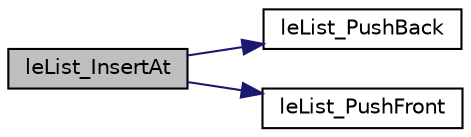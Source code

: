digraph "leList_InsertAt"
{
 // LATEX_PDF_SIZE
  edge [fontname="Helvetica",fontsize="10",labelfontname="Helvetica",labelfontsize="10"];
  node [fontname="Helvetica",fontsize="10",shape=record];
  rankdir="LR";
  Node1 [label="leList_InsertAt",height=0.2,width=0.4,color="black", fillcolor="grey75", style="filled", fontcolor="black",tooltip=" "];
  Node1 -> Node2 [color="midnightblue",fontsize="10",style="solid",fontname="Helvetica"];
  Node2 [label="leList_PushBack",height=0.2,width=0.4,color="black", fillcolor="white", style="filled",URL="$legato__list_8c.html#aba7724f8892fd1f6fd4ee92b39e7f9ce",tooltip=" "];
  Node1 -> Node3 [color="midnightblue",fontsize="10",style="solid",fontname="Helvetica"];
  Node3 [label="leList_PushFront",height=0.2,width=0.4,color="black", fillcolor="white", style="filled",URL="$legato__list_8c.html#ac0e3ae6a3d480e9845b50619e09055a6",tooltip=" "];
}
